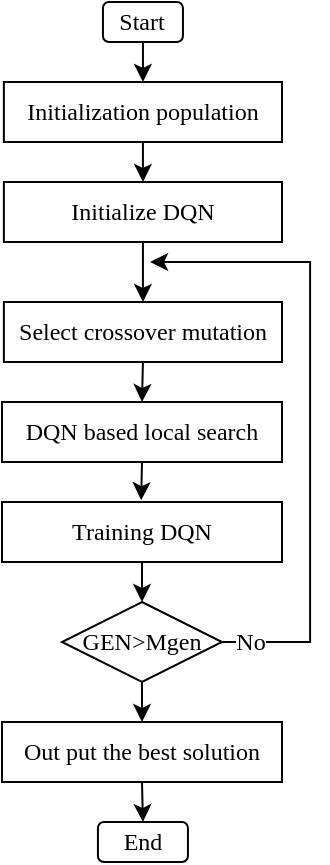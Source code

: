 <mxfile version="26.2.9">
  <diagram name="第 1 页" id="Awnvao4O2lJ41R5FPx9H">
    <mxGraphModel dx="1182" dy="630" grid="1" gridSize="10" guides="1" tooltips="1" connect="1" arrows="1" fold="1" page="1" pageScale="1" pageWidth="827" pageHeight="1169" math="0" shadow="0">
      <root>
        <mxCell id="0" />
        <mxCell id="1" parent="0" />
        <mxCell id="1iUn0-4ukAggb7YnKEov-42" style="edgeStyle=orthogonalEdgeStyle;rounded=0;orthogonalLoop=1;jettySize=auto;html=1;exitX=0.5;exitY=1;exitDx=0;exitDy=0;entryX=0.5;entryY=0;entryDx=0;entryDy=0;" edge="1" parent="1" source="1iUn0-4ukAggb7YnKEov-13" target="1iUn0-4ukAggb7YnKEov-14">
          <mxGeometry relative="1" as="geometry" />
        </mxCell>
        <mxCell id="1iUn0-4ukAggb7YnKEov-13" value="Start" style="rounded=1;whiteSpace=wrap;html=1;fontFamily=Times New Roman;fontSize=12;" vertex="1" parent="1">
          <mxGeometry x="340.47" y="270" width="40" height="20" as="geometry" />
        </mxCell>
        <mxCell id="1iUn0-4ukAggb7YnKEov-43" style="edgeStyle=orthogonalEdgeStyle;rounded=0;orthogonalLoop=1;jettySize=auto;html=1;exitX=0.5;exitY=1;exitDx=0;exitDy=0;entryX=0.5;entryY=0;entryDx=0;entryDy=0;" edge="1" parent="1" source="1iUn0-4ukAggb7YnKEov-14" target="1iUn0-4ukAggb7YnKEov-15">
          <mxGeometry relative="1" as="geometry" />
        </mxCell>
        <mxCell id="1iUn0-4ukAggb7YnKEov-14" value="&lt;span lang=&quot;EN-US&quot;&gt;&lt;font&gt;Initialization population&lt;/font&gt;&lt;/span&gt;" style="rounded=0;whiteSpace=wrap;html=1;fontFamily=Times New Roman;fontSize=12;" vertex="1" parent="1">
          <mxGeometry x="290.93" y="310" width="139.07" height="30" as="geometry" />
        </mxCell>
        <mxCell id="1iUn0-4ukAggb7YnKEov-44" style="edgeStyle=orthogonalEdgeStyle;rounded=0;orthogonalLoop=1;jettySize=auto;html=1;exitX=0.5;exitY=1;exitDx=0;exitDy=0;entryX=0.5;entryY=0;entryDx=0;entryDy=0;" edge="1" parent="1" source="1iUn0-4ukAggb7YnKEov-15" target="1iUn0-4ukAggb7YnKEov-25">
          <mxGeometry relative="1" as="geometry" />
        </mxCell>
        <mxCell id="1iUn0-4ukAggb7YnKEov-15" value="Initialize DQN" style="rounded=0;whiteSpace=wrap;html=1;fontFamily=Times New Roman;fontSize=12;" vertex="1" parent="1">
          <mxGeometry x="290.93" y="360" width="139.07" height="30" as="geometry" />
        </mxCell>
        <mxCell id="1iUn0-4ukAggb7YnKEov-46" style="edgeStyle=orthogonalEdgeStyle;rounded=0;orthogonalLoop=1;jettySize=auto;html=1;exitX=0.5;exitY=1;exitDx=0;exitDy=0;entryX=0.5;entryY=0;entryDx=0;entryDy=0;" edge="1" parent="1" source="1iUn0-4ukAggb7YnKEov-25" target="1iUn0-4ukAggb7YnKEov-27">
          <mxGeometry relative="1" as="geometry" />
        </mxCell>
        <mxCell id="1iUn0-4ukAggb7YnKEov-25" value="&lt;span style=&quot;font-family: &amp;quot;Times New Roman&amp;quot;;&quot;&gt;Select crossover m&lt;/span&gt;&lt;span style=&quot;font-family: &amp;quot;Times New Roman&amp;quot;;&quot;&gt;utation&lt;/span&gt;" style="rounded=0;whiteSpace=wrap;html=1;" vertex="1" parent="1">
          <mxGeometry x="290.93" y="420" width="139.07" height="30" as="geometry" />
        </mxCell>
        <mxCell id="1iUn0-4ukAggb7YnKEov-27" value="&lt;span style=&quot;font-family: &amp;quot;Times New Roman&amp;quot;; text-wrap-mode: nowrap;&quot;&gt;DQN based local search&lt;/span&gt;" style="rounded=0;whiteSpace=wrap;html=1;" vertex="1" parent="1">
          <mxGeometry x="290" y="470" width="140" height="30" as="geometry" />
        </mxCell>
        <mxCell id="1iUn0-4ukAggb7YnKEov-48" style="edgeStyle=orthogonalEdgeStyle;rounded=0;orthogonalLoop=1;jettySize=auto;html=1;exitX=0.5;exitY=1;exitDx=0;exitDy=0;entryX=0.5;entryY=0;entryDx=0;entryDy=0;" edge="1" parent="1" source="1iUn0-4ukAggb7YnKEov-28" target="1iUn0-4ukAggb7YnKEov-29">
          <mxGeometry relative="1" as="geometry" />
        </mxCell>
        <mxCell id="1iUn0-4ukAggb7YnKEov-28" value="Training DQN" style="rounded=0;whiteSpace=wrap;html=1;fontFamily=Times New Roman;fontSize=12;" vertex="1" parent="1">
          <mxGeometry x="290" y="520" width="140" height="30" as="geometry" />
        </mxCell>
        <mxCell id="1iUn0-4ukAggb7YnKEov-35" style="edgeStyle=orthogonalEdgeStyle;rounded=0;orthogonalLoop=1;jettySize=auto;html=1;exitX=1;exitY=0.5;exitDx=0;exitDy=0;" edge="1" parent="1" source="1iUn0-4ukAggb7YnKEov-29">
          <mxGeometry relative="1" as="geometry">
            <mxPoint x="364.05" y="400" as="targetPoint" />
            <Array as="points">
              <mxPoint x="444.05" y="590" />
              <mxPoint x="444.05" y="400" />
            </Array>
          </mxGeometry>
        </mxCell>
        <mxCell id="1iUn0-4ukAggb7YnKEov-29" value="GEN&amp;gt;Mgen" style="rhombus;whiteSpace=wrap;html=1;fontFamily=Times New Roman;fontSize=12;" vertex="1" parent="1">
          <mxGeometry x="320" y="570" width="80" height="40" as="geometry" />
        </mxCell>
        <mxCell id="1iUn0-4ukAggb7YnKEov-30" value="No" style="edgeLabel;html=1;align=center;verticalAlign=middle;resizable=0;points=[];fontFamily=Times New Roman;fontSize=12;" vertex="1" connectable="0" parent="1">
          <mxGeometry x="414.049" y="590" as="geometry" />
        </mxCell>
        <mxCell id="1iUn0-4ukAggb7YnKEov-31" value="" style="endArrow=classic;html=1;rounded=0;exitX=0.5;exitY=1;exitDx=0;exitDy=0;entryX=0.5;entryY=0;entryDx=0;entryDy=0;fontFamily=Times New Roman;fontSize=12;" edge="1" parent="1" source="1iUn0-4ukAggb7YnKEov-29" target="1iUn0-4ukAggb7YnKEov-32">
          <mxGeometry width="50" height="50" relative="1" as="geometry">
            <mxPoint x="365.0" y="670" as="sourcePoint" />
            <mxPoint x="364.92" y="704.25" as="targetPoint" />
          </mxGeometry>
        </mxCell>
        <mxCell id="1iUn0-4ukAggb7YnKEov-32" value="Out put the best solution" style="rounded=0;whiteSpace=wrap;html=1;fontFamily=Times New Roman;fontSize=12;" vertex="1" parent="1">
          <mxGeometry x="290" y="630" width="140" height="30" as="geometry" />
        </mxCell>
        <mxCell id="1iUn0-4ukAggb7YnKEov-33" value="End" style="rounded=1;whiteSpace=wrap;html=1;fontFamily=Times New Roman;fontSize=12;" vertex="1" parent="1">
          <mxGeometry x="337.97" y="680" width="45" height="20" as="geometry" />
        </mxCell>
        <mxCell id="1iUn0-4ukAggb7YnKEov-34" value="" style="endArrow=classic;html=1;rounded=0;exitX=0.5;exitY=1;exitDx=0;exitDy=0;entryX=0.5;entryY=0;entryDx=0;entryDy=0;fontFamily=Times New Roman;fontSize=12;" edge="1" parent="1" source="1iUn0-4ukAggb7YnKEov-32" target="1iUn0-4ukAggb7YnKEov-33">
          <mxGeometry width="50" height="50" relative="1" as="geometry">
            <mxPoint x="440.09" y="840" as="sourcePoint" />
            <mxPoint x="440.09" y="895" as="targetPoint" />
          </mxGeometry>
        </mxCell>
        <mxCell id="1iUn0-4ukAggb7YnKEov-47" style="edgeStyle=orthogonalEdgeStyle;rounded=0;orthogonalLoop=1;jettySize=auto;html=1;exitX=0.5;exitY=1;exitDx=0;exitDy=0;entryX=0.497;entryY=-0.03;entryDx=0;entryDy=0;entryPerimeter=0;" edge="1" parent="1" source="1iUn0-4ukAggb7YnKEov-27" target="1iUn0-4ukAggb7YnKEov-28">
          <mxGeometry relative="1" as="geometry" />
        </mxCell>
      </root>
    </mxGraphModel>
  </diagram>
</mxfile>
